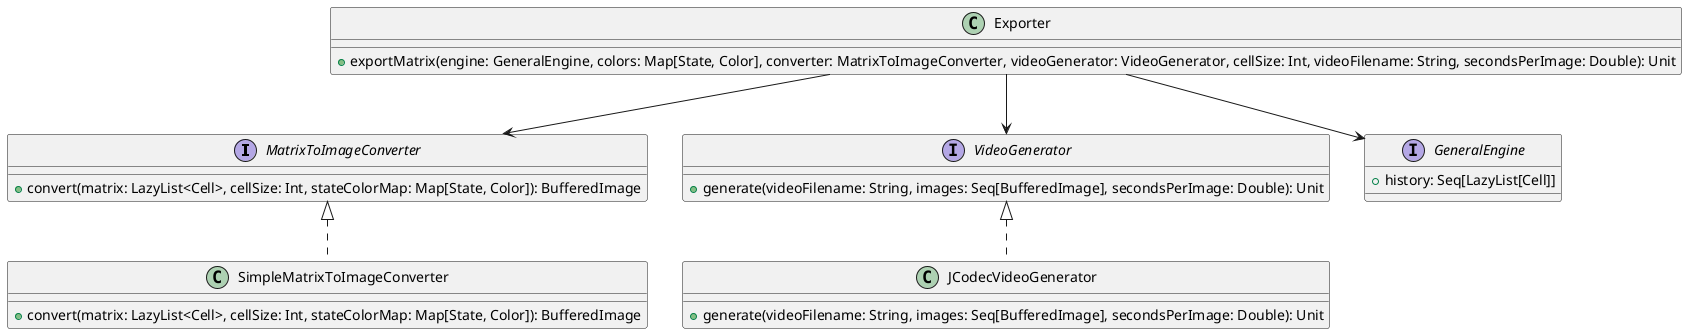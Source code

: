 @startuml

  interface MatrixToImageConverter {
    +convert(matrix: LazyList<Cell>, cellSize: Int, stateColorMap: Map[State, Color]): BufferedImage
  }

  class SimpleMatrixToImageConverter implements MatrixToImageConverter {
    +convert(matrix: LazyList<Cell>, cellSize: Int, stateColorMap: Map[State, Color]): BufferedImage
  }

  interface VideoGenerator {
    +generate(videoFilename: String, images: Seq[BufferedImage], secondsPerImage: Double): Unit
  }

  class JCodecVideoGenerator implements VideoGenerator {
    +generate(videoFilename: String, images: Seq[BufferedImage], secondsPerImage: Double): Unit
  }

  class Exporter {
    +exportMatrix(engine: GeneralEngine, colors: Map[State, Color], converter: MatrixToImageConverter, videoGenerator: VideoGenerator, cellSize: Int, videoFilename: String, secondsPerImage: Double): Unit
  }

  interface GeneralEngine {
    +history: Seq[LazyList[Cell]]
  }
  Exporter --> GeneralEngine
  Exporter --> MatrixToImageConverter
  Exporter --> VideoGenerator

@enduml
